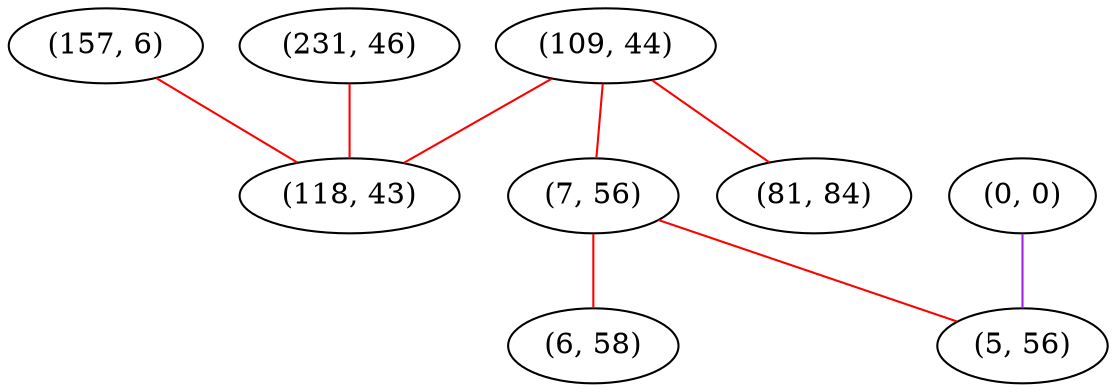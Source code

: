 graph "" {
"(157, 6)";
"(109, 44)";
"(0, 0)";
"(7, 56)";
"(231, 46)";
"(81, 84)";
"(5, 56)";
"(118, 43)";
"(6, 58)";
"(157, 6)" -- "(118, 43)"  [color=red, key=0, weight=1];
"(109, 44)" -- "(118, 43)"  [color=red, key=0, weight=1];
"(109, 44)" -- "(7, 56)"  [color=red, key=0, weight=1];
"(109, 44)" -- "(81, 84)"  [color=red, key=0, weight=1];
"(0, 0)" -- "(5, 56)"  [color=purple, key=0, weight=4];
"(7, 56)" -- "(6, 58)"  [color=red, key=0, weight=1];
"(7, 56)" -- "(5, 56)"  [color=red, key=0, weight=1];
"(231, 46)" -- "(118, 43)"  [color=red, key=0, weight=1];
}
